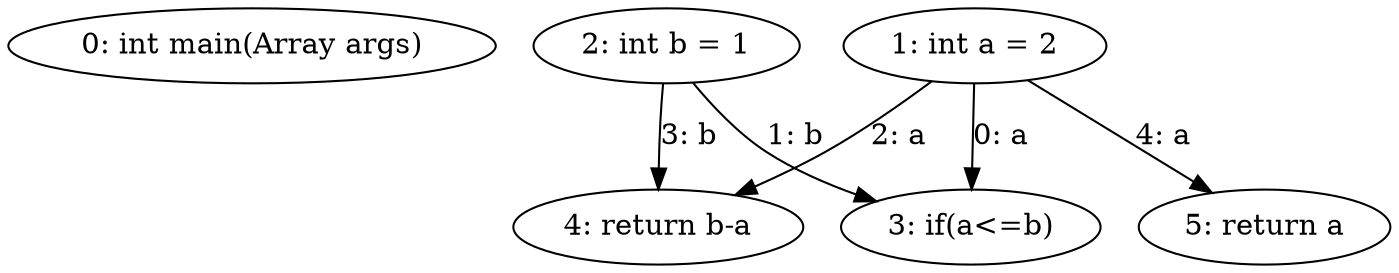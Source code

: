 digraph G {
  1 [ label="0: int main(Array args)" ];
  2 [ label="1: int a = 2" ];
  3 [ label="2: int b = 1" ];
  4 [ label="3: if(a<=b)" ];
  5 [ label="4: return b-a" ];
  6 [ label="5: return a" ];
  2 -> 4 [ label="0: a" ];
  3 -> 4 [ label="1: b" ];
  2 -> 5 [ label="2: a" ];
  3 -> 5 [ label="3: b" ];
  2 -> 6 [ label="4: a" ];
}
